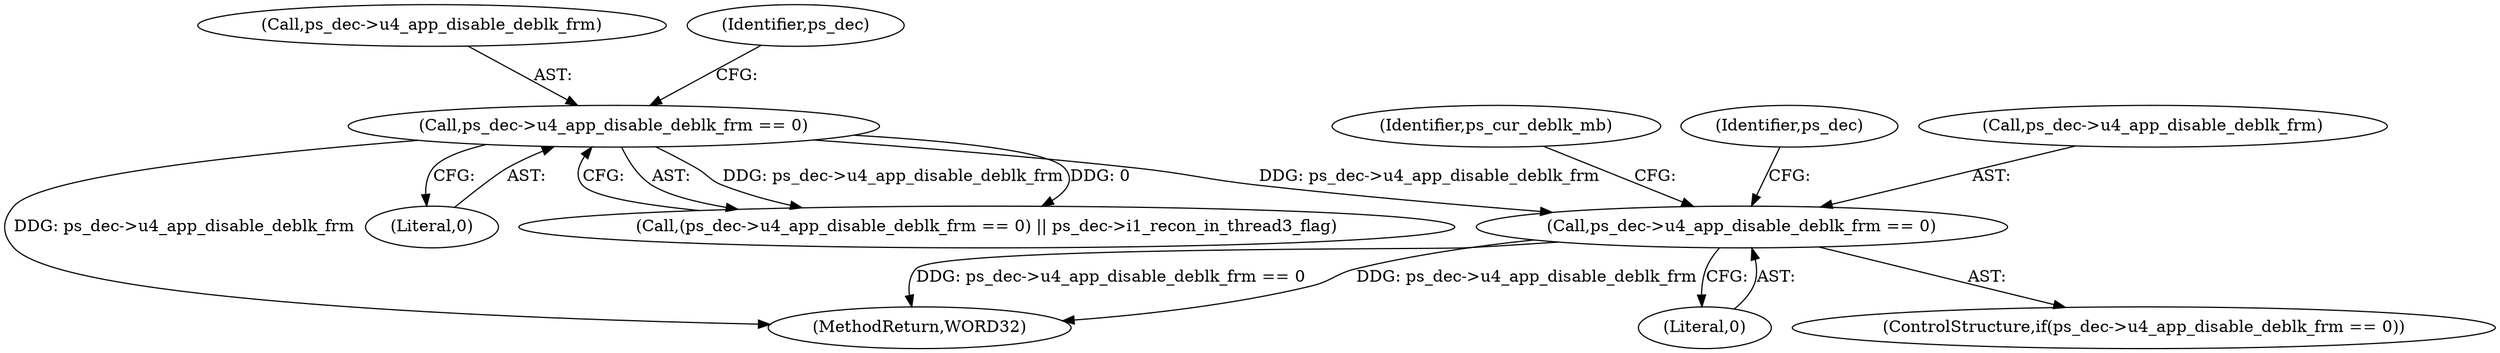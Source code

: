 digraph "0_Android_a78887bcffbc2995cf9ed72e0697acf560875e9e_1@pointer" {
"1001073" [label="(Call,ps_dec->u4_app_disable_deblk_frm == 0)"];
"1000457" [label="(Call,ps_dec->u4_app_disable_deblk_frm == 0)"];
"1000458" [label="(Call,ps_dec->u4_app_disable_deblk_frm)"];
"1001080" [label="(Identifier,ps_cur_deblk_mb)"];
"1000457" [label="(Call,ps_dec->u4_app_disable_deblk_frm == 0)"];
"1000456" [label="(Call,(ps_dec->u4_app_disable_deblk_frm == 0) || ps_dec->i1_recon_in_thread3_flag)"];
"1001090" [label="(Identifier,ps_dec)"];
"1001356" [label="(MethodReturn,WORD32)"];
"1000461" [label="(Literal,0)"];
"1001073" [label="(Call,ps_dec->u4_app_disable_deblk_frm == 0)"];
"1000463" [label="(Identifier,ps_dec)"];
"1001077" [label="(Literal,0)"];
"1001072" [label="(ControlStructure,if(ps_dec->u4_app_disable_deblk_frm == 0))"];
"1001074" [label="(Call,ps_dec->u4_app_disable_deblk_frm)"];
"1001073" -> "1001072"  [label="AST: "];
"1001073" -> "1001077"  [label="CFG: "];
"1001074" -> "1001073"  [label="AST: "];
"1001077" -> "1001073"  [label="AST: "];
"1001080" -> "1001073"  [label="CFG: "];
"1001090" -> "1001073"  [label="CFG: "];
"1001073" -> "1001356"  [label="DDG: ps_dec->u4_app_disable_deblk_frm"];
"1001073" -> "1001356"  [label="DDG: ps_dec->u4_app_disable_deblk_frm == 0"];
"1000457" -> "1001073"  [label="DDG: ps_dec->u4_app_disable_deblk_frm"];
"1000457" -> "1000456"  [label="AST: "];
"1000457" -> "1000461"  [label="CFG: "];
"1000458" -> "1000457"  [label="AST: "];
"1000461" -> "1000457"  [label="AST: "];
"1000463" -> "1000457"  [label="CFG: "];
"1000456" -> "1000457"  [label="CFG: "];
"1000457" -> "1001356"  [label="DDG: ps_dec->u4_app_disable_deblk_frm"];
"1000457" -> "1000456"  [label="DDG: ps_dec->u4_app_disable_deblk_frm"];
"1000457" -> "1000456"  [label="DDG: 0"];
}
